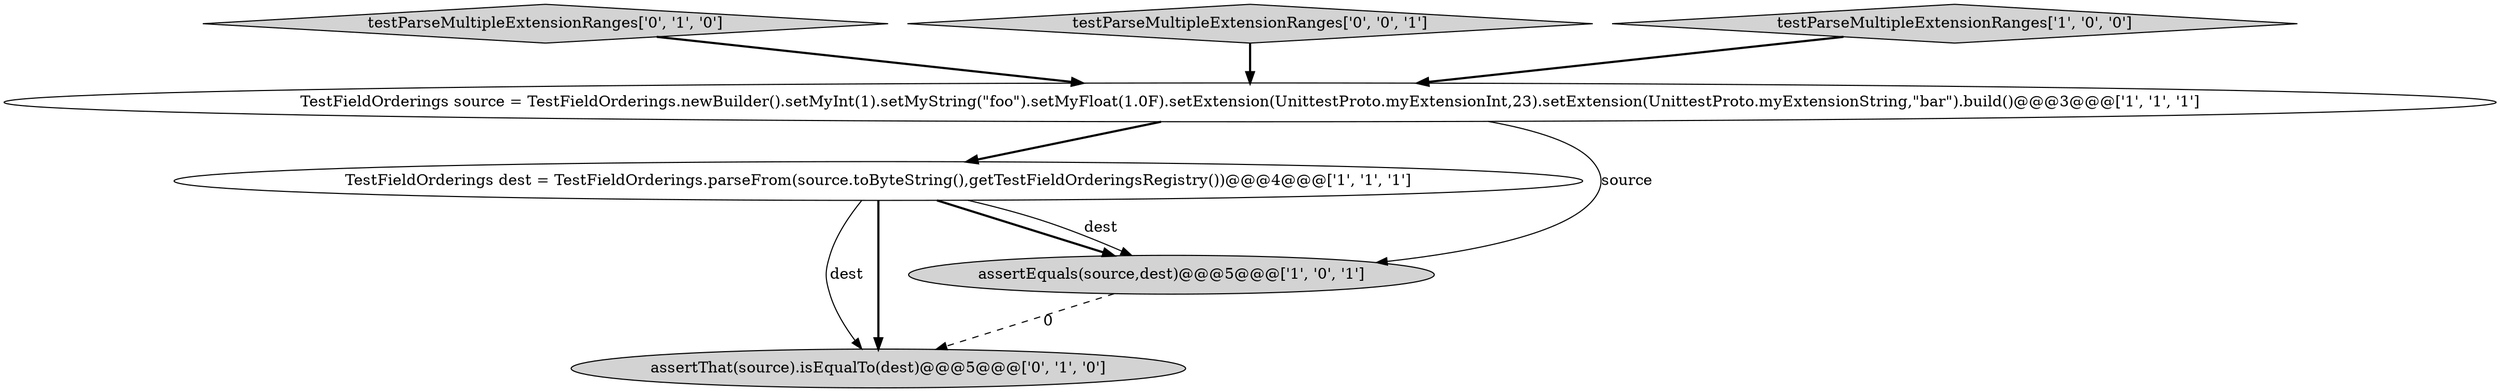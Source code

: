 digraph {
4 [style = filled, label = "assertThat(source).isEqualTo(dest)@@@5@@@['0', '1', '0']", fillcolor = lightgray, shape = ellipse image = "AAA1AAABBB2BBB"];
1 [style = filled, label = "TestFieldOrderings dest = TestFieldOrderings.parseFrom(source.toByteString(),getTestFieldOrderingsRegistry())@@@4@@@['1', '1', '1']", fillcolor = white, shape = ellipse image = "AAA0AAABBB1BBB"];
2 [style = filled, label = "assertEquals(source,dest)@@@5@@@['1', '0', '1']", fillcolor = lightgray, shape = ellipse image = "AAA0AAABBB1BBB"];
5 [style = filled, label = "testParseMultipleExtensionRanges['0', '1', '0']", fillcolor = lightgray, shape = diamond image = "AAA0AAABBB2BBB"];
0 [style = filled, label = "TestFieldOrderings source = TestFieldOrderings.newBuilder().setMyInt(1).setMyString(\"foo\").setMyFloat(1.0F).setExtension(UnittestProto.myExtensionInt,23).setExtension(UnittestProto.myExtensionString,\"bar\").build()@@@3@@@['1', '1', '1']", fillcolor = white, shape = ellipse image = "AAA0AAABBB1BBB"];
6 [style = filled, label = "testParseMultipleExtensionRanges['0', '0', '1']", fillcolor = lightgray, shape = diamond image = "AAA0AAABBB3BBB"];
3 [style = filled, label = "testParseMultipleExtensionRanges['1', '0', '0']", fillcolor = lightgray, shape = diamond image = "AAA0AAABBB1BBB"];
6->0 [style = bold, label=""];
2->4 [style = dashed, label="0"];
5->0 [style = bold, label=""];
3->0 [style = bold, label=""];
1->2 [style = bold, label=""];
1->4 [style = solid, label="dest"];
0->1 [style = bold, label=""];
1->2 [style = solid, label="dest"];
0->2 [style = solid, label="source"];
1->4 [style = bold, label=""];
}
